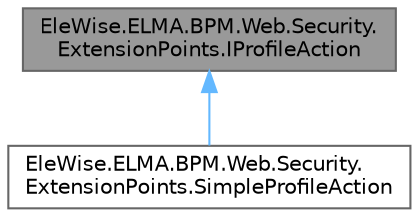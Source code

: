 digraph "EleWise.ELMA.BPM.Web.Security.ExtensionPoints.IProfileAction"
{
 // LATEX_PDF_SIZE
  bgcolor="transparent";
  edge [fontname=Helvetica,fontsize=10,labelfontname=Helvetica,labelfontsize=10];
  node [fontname=Helvetica,fontsize=10,shape=box,height=0.2,width=0.4];
  Node1 [id="Node000001",label="EleWise.ELMA.BPM.Web.Security.\lExtensionPoints.IProfileAction",height=0.2,width=0.4,color="gray40", fillcolor="grey60", style="filled", fontcolor="black",tooltip="Интерфейс для отображения действий над пользователем"];
  Node1 -> Node2 [id="edge1_Node000001_Node000002",dir="back",color="steelblue1",style="solid",tooltip=" "];
  Node2 [id="Node000002",label="EleWise.ELMA.BPM.Web.Security.\lExtensionPoints.SimpleProfileAction",height=0.2,width=0.4,color="gray40", fillcolor="white", style="filled",URL="$class_ele_wise_1_1_e_l_m_a_1_1_b_p_m_1_1_web_1_1_security_1_1_extension_points_1_1_simple_profile_action.html",tooltip="Простой рендер для действия из Views/ProfileAction."];
}

